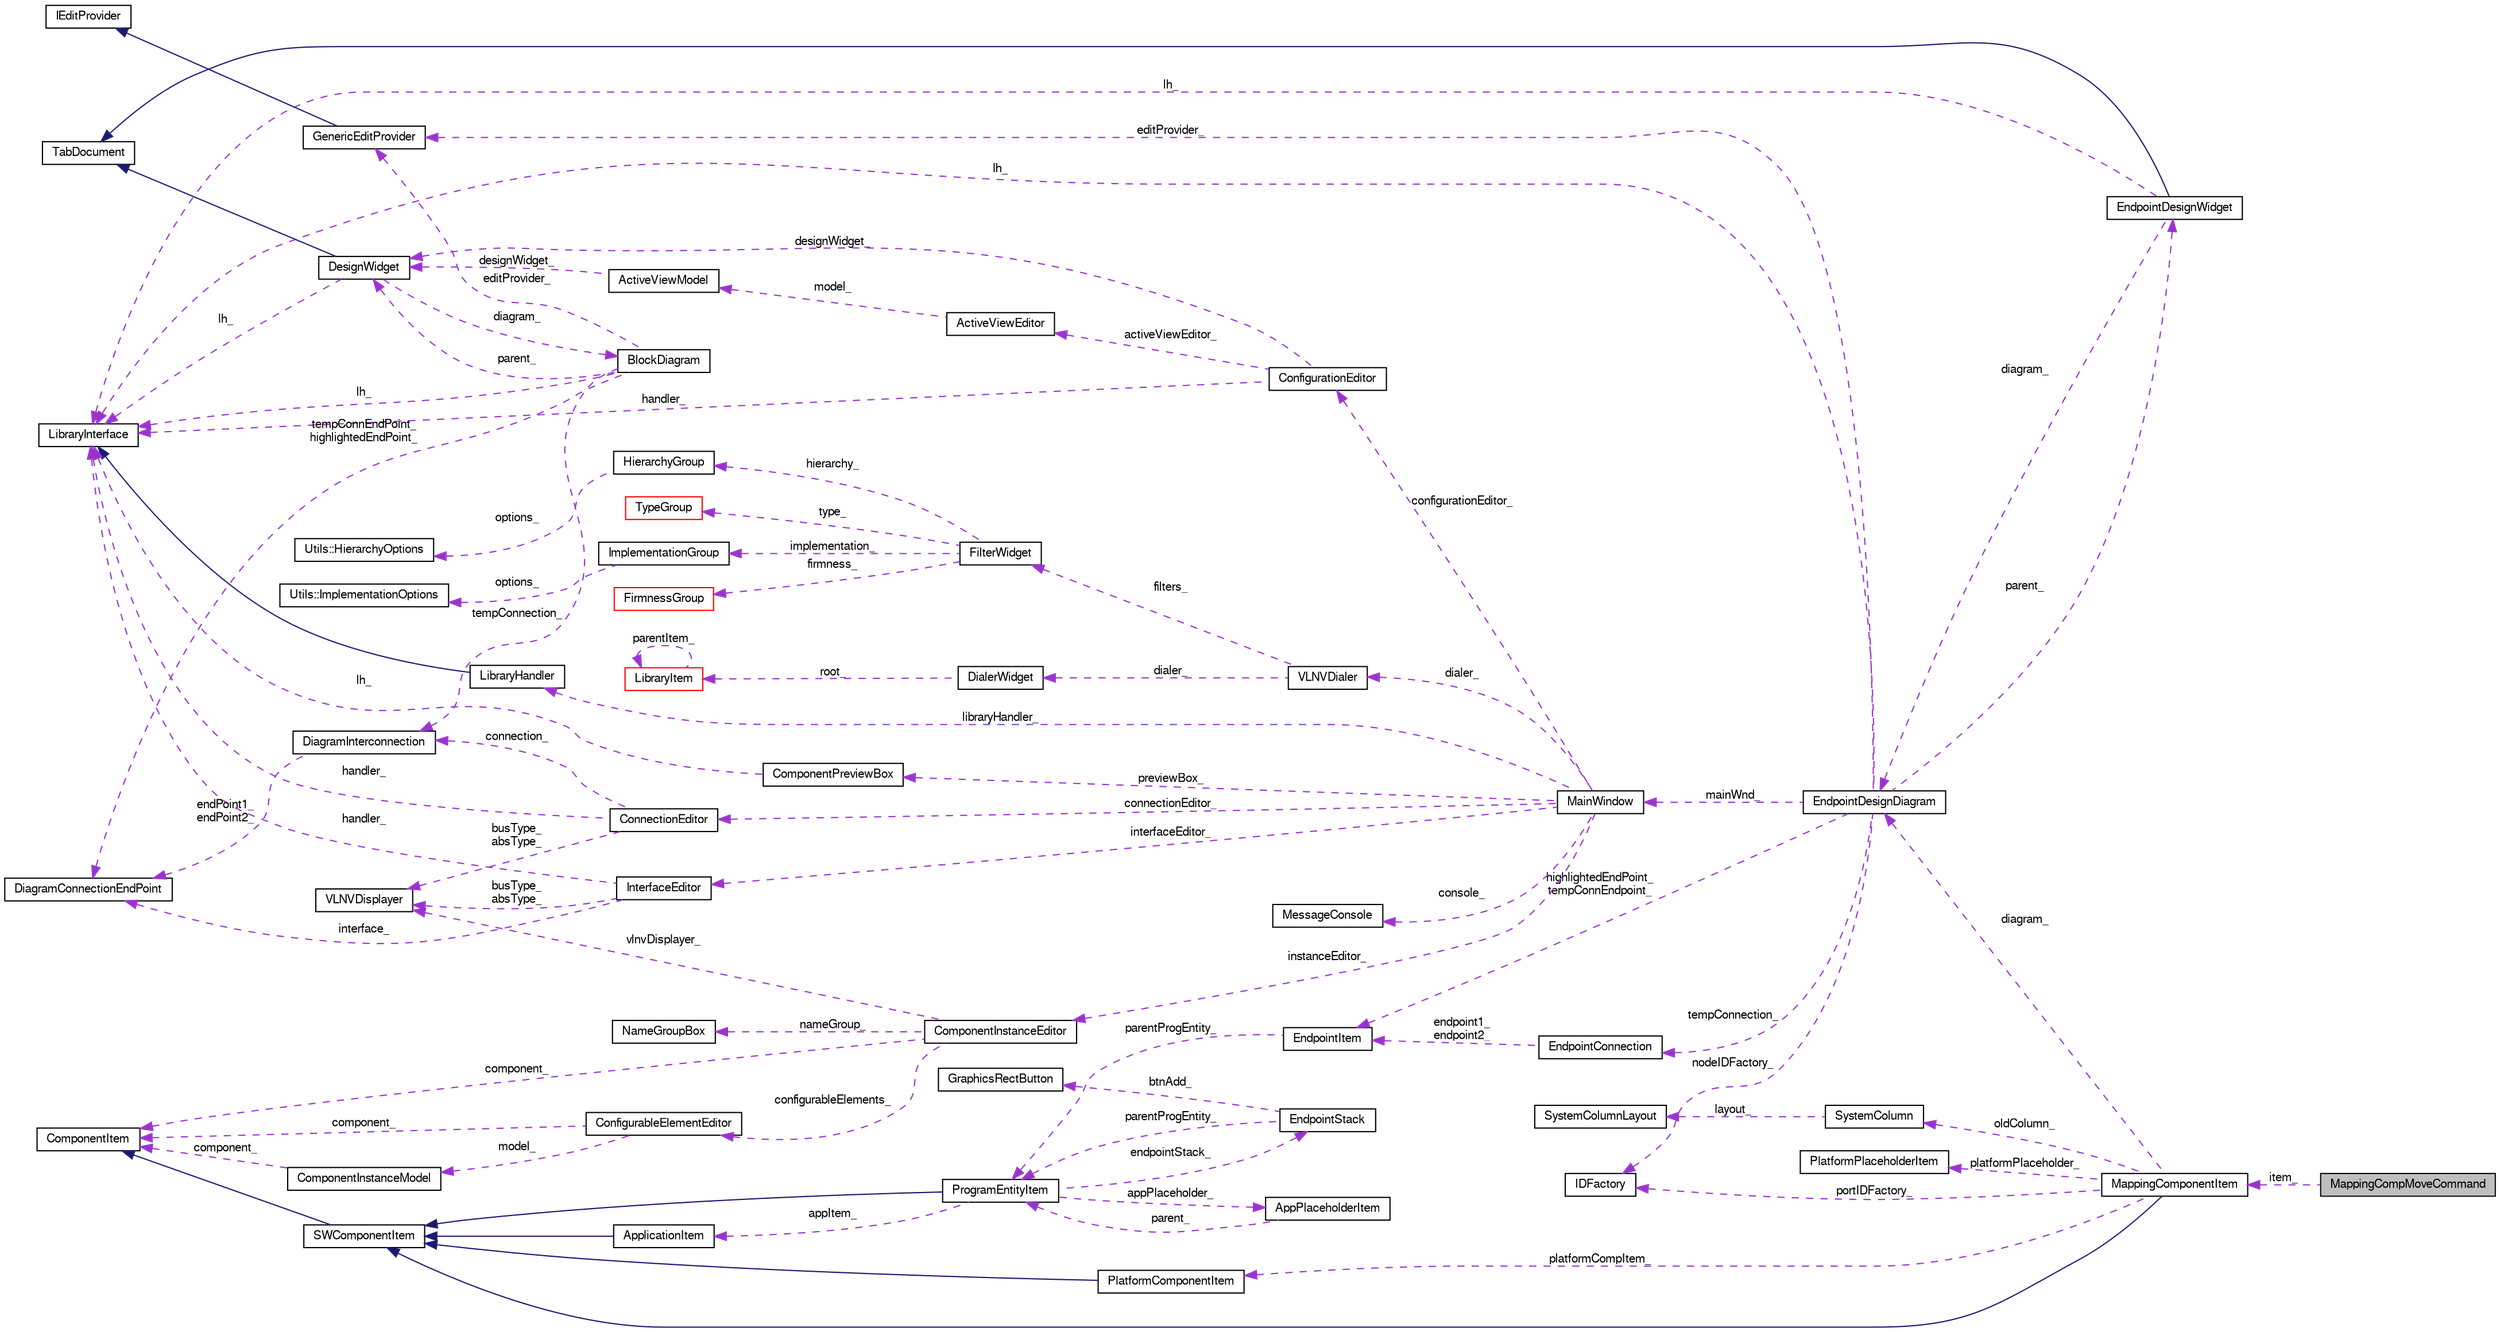 digraph G
{
  bgcolor="transparent";
  edge [fontname="FreeSans",fontsize=10,labelfontname="FreeSans",labelfontsize=10];
  node [fontname="FreeSans",fontsize=10,shape=record];
  rankdir=LR;
  Node1 [label="MappingCompMoveCommand",height=0.2,width=0.4,color="black", fillcolor="grey75", style="filled" fontcolor="black"];
  Node2 -> Node1 [dir=back,color="darkorchid3",fontsize=10,style="dashed",label="item_",fontname="FreeSans"];
  Node2 [label="MappingComponentItem",height=0.2,width=0.4,color="black",URL="$class_mapping_component_item.html",tooltip="MappingComponentItem class."];
  Node3 -> Node2 [dir=back,color="midnightblue",fontsize=10,style="solid",fontname="FreeSans"];
  Node3 [label="SWComponentItem",height=0.2,width=0.4,color="black",URL="$class_s_w_component_item.html",tooltip="SWComponentItem class."];
  Node4 -> Node3 [dir=back,color="midnightblue",fontsize=10,style="solid",fontname="FreeSans"];
  Node4 [label="ComponentItem",height=0.2,width=0.4,color="black",URL="$class_component_item.html",tooltip="ComponentItem class."];
  Node5 -> Node2 [dir=back,color="darkorchid3",fontsize=10,style="dashed",label="portIDFactory_",fontname="FreeSans"];
  Node5 [label="IDFactory",height=0.2,width=0.4,color="black",URL="$class_i_d_factory.html",tooltip="IDFactory class."];
  Node6 -> Node2 [dir=back,color="darkorchid3",fontsize=10,style="dashed",label="diagram_",fontname="FreeSans"];
  Node6 [label="EndpointDesignDiagram",height=0.2,width=0.4,color="black",URL="$class_endpoint_design_diagram.html",tooltip="EndpointDesignDiagram class."];
  Node7 -> Node6 [dir=back,color="darkorchid3",fontsize=10,style="dashed",label="highlightedEndPoint_\ntempConnEndpoint_",fontname="FreeSans"];
  Node7 [label="EndpointItem",height=0.2,width=0.4,color="black",URL="$class_endpoint_item.html",tooltip="EndpointItem class."];
  Node8 -> Node7 [dir=back,color="darkorchid3",fontsize=10,style="dashed",label="parentProgEntity_",fontname="FreeSans"];
  Node8 [label="ProgramEntityItem",height=0.2,width=0.4,color="black",URL="$class_program_entity_item.html",tooltip="ProgramEntityItem class."];
  Node3 -> Node8 [dir=back,color="midnightblue",fontsize=10,style="solid",fontname="FreeSans"];
  Node9 -> Node8 [dir=back,color="darkorchid3",fontsize=10,style="dashed",label="appItem_",fontname="FreeSans"];
  Node9 [label="ApplicationItem",height=0.2,width=0.4,color="black",URL="$class_application_item.html",tooltip="ApplicationItem class."];
  Node3 -> Node9 [dir=back,color="midnightblue",fontsize=10,style="solid",fontname="FreeSans"];
  Node10 -> Node8 [dir=back,color="darkorchid3",fontsize=10,style="dashed",label="appPlaceholder_",fontname="FreeSans"];
  Node10 [label="AppPlaceholderItem",height=0.2,width=0.4,color="black",URL="$class_app_placeholder_item.html",tooltip="AppPlaceholderItem class."];
  Node8 -> Node10 [dir=back,color="darkorchid3",fontsize=10,style="dashed",label="parent_",fontname="FreeSans"];
  Node11 -> Node8 [dir=back,color="darkorchid3",fontsize=10,style="dashed",label="endpointStack_",fontname="FreeSans"];
  Node11 [label="EndpointStack",height=0.2,width=0.4,color="black",URL="$class_endpoint_stack.html",tooltip="EndpointStack class."];
  Node8 -> Node11 [dir=back,color="darkorchid3",fontsize=10,style="dashed",label="parentProgEntity_",fontname="FreeSans"];
  Node12 -> Node11 [dir=back,color="darkorchid3",fontsize=10,style="dashed",label="btnAdd_",fontname="FreeSans"];
  Node12 [label="GraphicsRectButton",height=0.2,width=0.4,color="black",URL="$class_graphics_rect_button.html",tooltip="GraphicsRectButton class."];
  Node5 -> Node6 [dir=back,color="darkorchid3",fontsize=10,style="dashed",label="nodeIDFactory_",fontname="FreeSans"];
  Node13 -> Node6 [dir=back,color="darkorchid3",fontsize=10,style="dashed",label="lh_",fontname="FreeSans"];
  Node13 [label="LibraryInterface",height=0.2,width=0.4,color="black",URL="$class_library_interface.html",tooltip="LibraryInterface defines an interface to operate the IP-Xact-library."];
  Node14 -> Node6 [dir=back,color="darkorchid3",fontsize=10,style="dashed",label="tempConnection_",fontname="FreeSans"];
  Node14 [label="EndpointConnection",height=0.2,width=0.4,color="black",URL="$class_endpoint_connection.html",tooltip="EndpointConnection class."];
  Node7 -> Node14 [dir=back,color="darkorchid3",fontsize=10,style="dashed",label="endpoint1_\nendpoint2_",fontname="FreeSans"];
  Node15 -> Node6 [dir=back,color="darkorchid3",fontsize=10,style="dashed",label="parent_",fontname="FreeSans"];
  Node15 [label="EndpointDesignWidget",height=0.2,width=0.4,color="black",URL="$class_endpoint_design_widget.html",tooltip="EndpointDesignWidget class."];
  Node16 -> Node15 [dir=back,color="midnightblue",fontsize=10,style="solid",fontname="FreeSans"];
  Node16 [label="TabDocument",height=0.2,width=0.4,color="black",URL="$class_tab_document.html",tooltip="TabDocument class."];
  Node6 -> Node15 [dir=back,color="darkorchid3",fontsize=10,style="dashed",label="diagram_",fontname="FreeSans"];
  Node13 -> Node15 [dir=back,color="darkorchid3",fontsize=10,style="dashed",label="lh_",fontname="FreeSans"];
  Node17 -> Node6 [dir=back,color="darkorchid3",fontsize=10,style="dashed",label="editProvider_",fontname="FreeSans"];
  Node17 [label="GenericEditProvider",height=0.2,width=0.4,color="black",URL="$class_generic_edit_provider.html",tooltip="GenericEditProvider class."];
  Node18 -> Node17 [dir=back,color="midnightblue",fontsize=10,style="solid",fontname="FreeSans"];
  Node18 [label="IEditProvider",height=0.2,width=0.4,color="black",URL="$class_i_edit_provider.html",tooltip="IEditProvider interface."];
  Node19 -> Node6 [dir=back,color="darkorchid3",fontsize=10,style="dashed",label="mainWnd_",fontname="FreeSans"];
  Node19 [label="MainWindow",height=0.2,width=0.4,color="black",URL="$class_main_window.html"];
  Node20 -> Node19 [dir=back,color="darkorchid3",fontsize=10,style="dashed",label="dialer_",fontname="FreeSans"];
  Node20 [label="VLNVDialer",height=0.2,width=0.4,color="black",URL="$class_v_l_n_v_dialer.html",tooltip="VLNVDialer is used to set options that specify what objects to display in library..."];
  Node21 -> Node20 [dir=back,color="darkorchid3",fontsize=10,style="dashed",label="filters_",fontname="FreeSans"];
  Node21 [label="FilterWidget",height=0.2,width=0.4,color="black",URL="$class_filter_widget.html",tooltip="Contains the widgets to set the filter options for VLNVDialer."];
  Node22 -> Node21 [dir=back,color="darkorchid3",fontsize=10,style="dashed",label="implementation_",fontname="FreeSans"];
  Node22 [label="ImplementationGroup",height=0.2,width=0.4,color="black",URL="$class_implementation_group.html",tooltip="Contains check boxes to set the firmness options for VLNVDialer."];
  Node23 -> Node22 [dir=back,color="darkorchid3",fontsize=10,style="dashed",label="options_",fontname="FreeSans"];
  Node23 [label="Utils::ImplementationOptions",height=0.2,width=0.4,color="black",URL="$struct_utils_1_1_implementation_options.html",tooltip="Contains firmness search settings."];
  Node24 -> Node21 [dir=back,color="darkorchid3",fontsize=10,style="dashed",label="hierarchy_",fontname="FreeSans"];
  Node24 [label="HierarchyGroup",height=0.2,width=0.4,color="black",URL="$class_hierarchy_group.html",tooltip="Contains the check boxes to set the hierarchy options for VLNVDialer."];
  Node25 -> Node24 [dir=back,color="darkorchid3",fontsize=10,style="dashed",label="options_",fontname="FreeSans"];
  Node25 [label="Utils::HierarchyOptions",height=0.2,width=0.4,color="black",URL="$struct_utils_1_1_hierarchy_options.html",tooltip="Contains the search settings for hierarchy."];
  Node26 -> Node21 [dir=back,color="darkorchid3",fontsize=10,style="dashed",label="firmness_",fontname="FreeSans"];
  Node26 [label="FirmnessGroup",height=0.2,width=0.4,color="red",URL="$class_firmness_group.html",tooltip="Contains the check boxes to set the re-usability options for VLNVDialer."];
  Node27 -> Node21 [dir=back,color="darkorchid3",fontsize=10,style="dashed",label="type_",fontname="FreeSans"];
  Node27 [label="TypeGroup",height=0.2,width=0.4,color="red",URL="$class_type_group.html",tooltip="Contains the check boxes to set the type options for VLNVDialer."];
  Node28 -> Node20 [dir=back,color="darkorchid3",fontsize=10,style="dashed",label="dialer_",fontname="FreeSans"];
  Node28 [label="DialerWidget",height=0.2,width=0.4,color="black",URL="$class_dialer_widget.html",tooltip="Contains the combo boxes to set search settings for vlnv-fields."];
  Node29 -> Node28 [dir=back,color="darkorchid3",fontsize=10,style="dashed",label="root_",fontname="FreeSans"];
  Node29 [label="LibraryItem",height=0.2,width=0.4,color="red",URL="$class_library_item.html",tooltip="LibraryItem class is used to create the hierarchical structure of component library..."];
  Node29 -> Node29 [dir=back,color="darkorchid3",fontsize=10,style="dashed",label="parentItem_",fontname="FreeSans"];
  Node30 -> Node19 [dir=back,color="darkorchid3",fontsize=10,style="dashed",label="configurationEditor_",fontname="FreeSans"];
  Node30 [label="ConfigurationEditor",height=0.2,width=0.4,color="black",URL="$class_configuration_editor.html",tooltip="Editor to edit the design configurations for component."];
  Node31 -> Node30 [dir=back,color="darkorchid3",fontsize=10,style="dashed",label="designWidget_",fontname="FreeSans"];
  Node31 [label="DesignWidget",height=0.2,width=0.4,color="black",URL="$class_design_widget.html",tooltip="DesignWidget is used to edit and view one design."];
  Node16 -> Node31 [dir=back,color="midnightblue",fontsize=10,style="solid",fontname="FreeSans"];
  Node13 -> Node31 [dir=back,color="darkorchid3",fontsize=10,style="dashed",label="lh_",fontname="FreeSans"];
  Node32 -> Node31 [dir=back,color="darkorchid3",fontsize=10,style="dashed",label="diagram_",fontname="FreeSans"];
  Node32 [label="BlockDiagram",height=0.2,width=0.4,color="black",URL="$class_block_diagram.html",tooltip="BlockDiagram is a graphical view to a design."];
  Node31 -> Node32 [dir=back,color="darkorchid3",fontsize=10,style="dashed",label="parent_",fontname="FreeSans"];
  Node33 -> Node32 [dir=back,color="darkorchid3",fontsize=10,style="dashed",label="tempConnection_",fontname="FreeSans"];
  Node33 [label="DiagramInterconnection",height=0.2,width=0.4,color="black",URL="$class_diagram_interconnection.html",tooltip="DiagramInterconnection represents graphically an IP-XACT interconnection."];
  Node34 -> Node33 [dir=back,color="darkorchid3",fontsize=10,style="dashed",label="endPoint1_\nendPoint2_",fontname="FreeSans"];
  Node34 [label="DiagramConnectionEndPoint",height=0.2,width=0.4,color="black",URL="$class_diagram_connection_end_point.html",tooltip="DiagramConnectionEndPoint interface."];
  Node13 -> Node32 [dir=back,color="darkorchid3",fontsize=10,style="dashed",label="lh_",fontname="FreeSans"];
  Node34 -> Node32 [dir=back,color="darkorchid3",fontsize=10,style="dashed",label="tempConnEndPoint_\nhighlightedEndPoint_",fontname="FreeSans"];
  Node17 -> Node32 [dir=back,color="darkorchid3",fontsize=10,style="dashed",label="editProvider_",fontname="FreeSans"];
  Node13 -> Node30 [dir=back,color="darkorchid3",fontsize=10,style="dashed",label="handler_",fontname="FreeSans"];
  Node35 -> Node30 [dir=back,color="darkorchid3",fontsize=10,style="dashed",label="activeViewEditor_",fontname="FreeSans"];
  Node35 [label="ActiveViewEditor",height=0.2,width=0.4,color="black",URL="$class_active_view_editor.html",tooltip="Editor to set the active views for component instances."];
  Node36 -> Node35 [dir=back,color="darkorchid3",fontsize=10,style="dashed",label="model_",fontname="FreeSans"];
  Node36 [label="ActiveViewModel",height=0.2,width=0.4,color="black",URL="$class_active_view_model.html",tooltip="Model that contains the items to set the active views for component instances."];
  Node31 -> Node36 [dir=back,color="darkorchid3",fontsize=10,style="dashed",label="designWidget_",fontname="FreeSans"];
  Node37 -> Node19 [dir=back,color="darkorchid3",fontsize=10,style="dashed",label="instanceEditor_",fontname="FreeSans"];
  Node37 [label="ComponentInstanceEditor",height=0.2,width=0.4,color="black",URL="$class_component_instance_editor.html",tooltip="Editor to edit the details of a component instance within a design."];
  Node4 -> Node37 [dir=back,color="darkorchid3",fontsize=10,style="dashed",label="component_",fontname="FreeSans"];
  Node38 -> Node37 [dir=back,color="darkorchid3",fontsize=10,style="dashed",label="vlnvDisplayer_",fontname="FreeSans"];
  Node38 [label="VLNVDisplayer",height=0.2,width=0.4,color="black",URL="$class_v_l_n_v_displayer.html",tooltip="VLNVDisplayer is a widget to display a vlnv tag in a GUI item."];
  Node39 -> Node37 [dir=back,color="darkorchid3",fontsize=10,style="dashed",label="nameGroup_",fontname="FreeSans"];
  Node39 [label="NameGroupBox",height=0.2,width=0.4,color="black",URL="$class_name_group_box.html",tooltip="NameGroupBox is widget to edit a spirit:nameGroup element in IP-Xact."];
  Node40 -> Node37 [dir=back,color="darkorchid3",fontsize=10,style="dashed",label="configurableElements_",fontname="FreeSans"];
  Node40 [label="ConfigurableElementEditor",height=0.2,width=0.4,color="black",URL="$class_configurable_element_editor.html",tooltip="Editor for configurable elements of a component instance."];
  Node4 -> Node40 [dir=back,color="darkorchid3",fontsize=10,style="dashed",label="component_",fontname="FreeSans"];
  Node41 -> Node40 [dir=back,color="darkorchid3",fontsize=10,style="dashed",label="model_",fontname="FreeSans"];
  Node41 [label="ComponentInstanceModel",height=0.2,width=0.4,color="black",URL="$class_component_instance_model.html",tooltip="Model class to manage the configurable element values being edited."];
  Node4 -> Node41 [dir=back,color="darkorchid3",fontsize=10,style="dashed",label="component_",fontname="FreeSans"];
  Node42 -> Node19 [dir=back,color="darkorchid3",fontsize=10,style="dashed",label="connectionEditor_",fontname="FreeSans"];
  Node42 [label="ConnectionEditor",height=0.2,width=0.4,color="black",URL="$class_connection_editor.html",tooltip="Editor to display/edit details of a connection."];
  Node13 -> Node42 [dir=back,color="darkorchid3",fontsize=10,style="dashed",label="handler_",fontname="FreeSans"];
  Node33 -> Node42 [dir=back,color="darkorchid3",fontsize=10,style="dashed",label="connection_",fontname="FreeSans"];
  Node38 -> Node42 [dir=back,color="darkorchid3",fontsize=10,style="dashed",label="busType_\nabsType_",fontname="FreeSans"];
  Node43 -> Node19 [dir=back,color="darkorchid3",fontsize=10,style="dashed",label="libraryHandler_",fontname="FreeSans"];
  Node43 [label="LibraryHandler",height=0.2,width=0.4,color="black",URL="$class_library_handler.html",tooltip="LibraryHandler is the class that implements the services to manage library."];
  Node13 -> Node43 [dir=back,color="midnightblue",fontsize=10,style="solid",fontname="FreeSans"];
  Node44 -> Node19 [dir=back,color="darkorchid3",fontsize=10,style="dashed",label="interfaceEditor_",fontname="FreeSans"];
  Node44 [label="InterfaceEditor",height=0.2,width=0.4,color="black",URL="$class_interface_editor.html",tooltip="Editor to display/edit the details of a bus interface."];
  Node13 -> Node44 [dir=back,color="darkorchid3",fontsize=10,style="dashed",label="handler_",fontname="FreeSans"];
  Node38 -> Node44 [dir=back,color="darkorchid3",fontsize=10,style="dashed",label="busType_\nabsType_",fontname="FreeSans"];
  Node34 -> Node44 [dir=back,color="darkorchid3",fontsize=10,style="dashed",label="interface_",fontname="FreeSans"];
  Node45 -> Node19 [dir=back,color="darkorchid3",fontsize=10,style="dashed",label="previewBox_",fontname="FreeSans"];
  Node45 [label="ComponentPreviewBox",height=0.2,width=0.4,color="black",URL="$class_component_preview_box.html",tooltip="ComponentPreviewBox class."];
  Node13 -> Node45 [dir=back,color="darkorchid3",fontsize=10,style="dashed",label="lh_",fontname="FreeSans"];
  Node46 -> Node19 [dir=back,color="darkorchid3",fontsize=10,style="dashed",label="console_",fontname="FreeSans"];
  Node46 [label="MessageConsole",height=0.2,width=0.4,color="black",URL="$class_message_console.html",tooltip="This widget is used to print event information to the user."];
  Node47 -> Node2 [dir=back,color="darkorchid3",fontsize=10,style="dashed",label="platformPlaceholder_",fontname="FreeSans"];
  Node47 [label="PlatformPlaceholderItem",height=0.2,width=0.4,color="black",URL="$class_platform_placeholder_item.html",tooltip="PlatformPlaceholderItem class."];
  Node48 -> Node2 [dir=back,color="darkorchid3",fontsize=10,style="dashed",label="platformCompItem_",fontname="FreeSans"];
  Node48 [label="PlatformComponentItem",height=0.2,width=0.4,color="black",URL="$class_platform_component_item.html",tooltip="PlatformComponentItem class."];
  Node3 -> Node48 [dir=back,color="midnightblue",fontsize=10,style="solid",fontname="FreeSans"];
  Node49 -> Node2 [dir=back,color="darkorchid3",fontsize=10,style="dashed",label="oldColumn_",fontname="FreeSans"];
  Node49 [label="SystemColumn",height=0.2,width=0.4,color="black",URL="$class_system_column.html",tooltip="SystemColumn class."];
  Node50 -> Node49 [dir=back,color="darkorchid3",fontsize=10,style="dashed",label="layout_",fontname="FreeSans"];
  Node50 [label="SystemColumnLayout",height=0.2,width=0.4,color="black",URL="$class_system_column_layout.html",tooltip="SystemColumnLayout class."];
}
